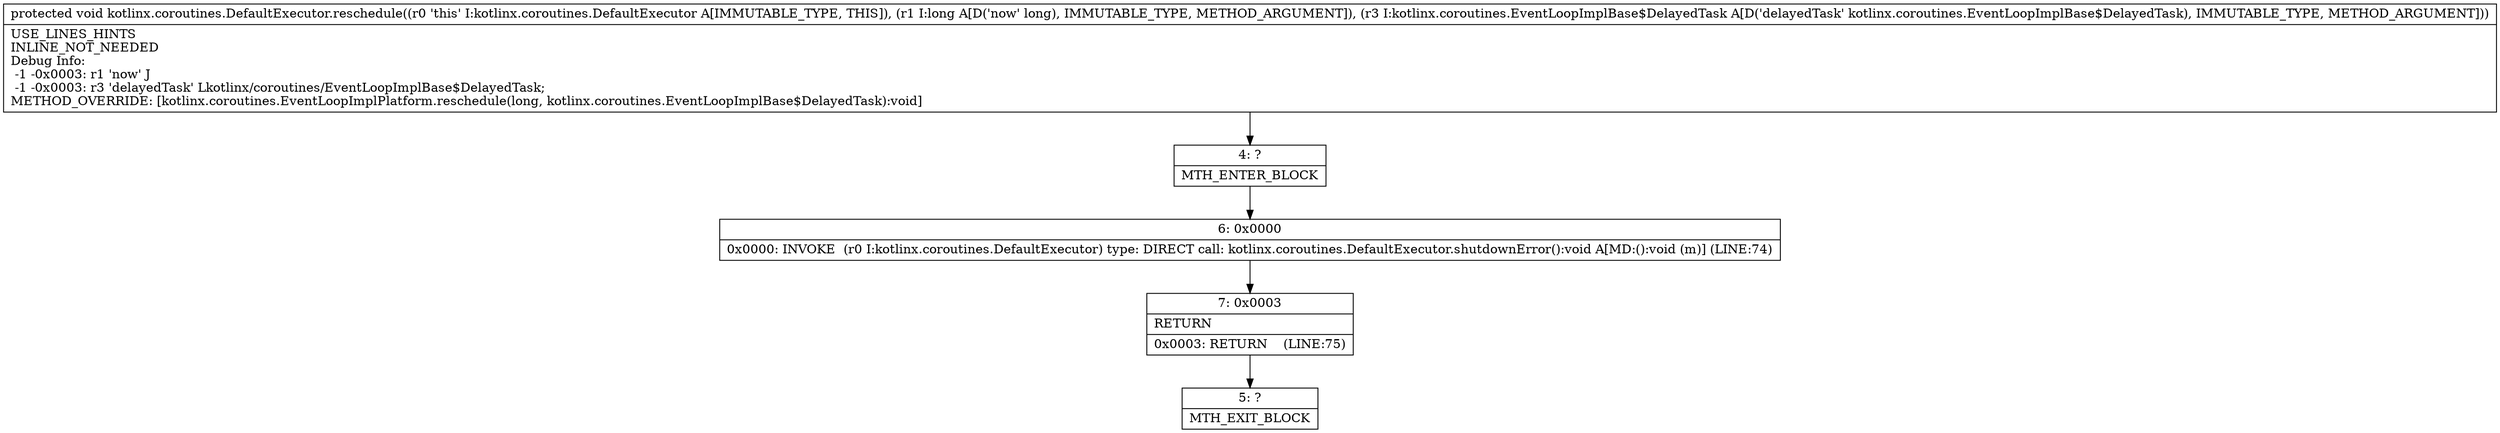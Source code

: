 digraph "CFG forkotlinx.coroutines.DefaultExecutor.reschedule(JLkotlinx\/coroutines\/EventLoopImplBase$DelayedTask;)V" {
Node_4 [shape=record,label="{4\:\ ?|MTH_ENTER_BLOCK\l}"];
Node_6 [shape=record,label="{6\:\ 0x0000|0x0000: INVOKE  (r0 I:kotlinx.coroutines.DefaultExecutor) type: DIRECT call: kotlinx.coroutines.DefaultExecutor.shutdownError():void A[MD:():void (m)] (LINE:74)\l}"];
Node_7 [shape=record,label="{7\:\ 0x0003|RETURN\l|0x0003: RETURN    (LINE:75)\l}"];
Node_5 [shape=record,label="{5\:\ ?|MTH_EXIT_BLOCK\l}"];
MethodNode[shape=record,label="{protected void kotlinx.coroutines.DefaultExecutor.reschedule((r0 'this' I:kotlinx.coroutines.DefaultExecutor A[IMMUTABLE_TYPE, THIS]), (r1 I:long A[D('now' long), IMMUTABLE_TYPE, METHOD_ARGUMENT]), (r3 I:kotlinx.coroutines.EventLoopImplBase$DelayedTask A[D('delayedTask' kotlinx.coroutines.EventLoopImplBase$DelayedTask), IMMUTABLE_TYPE, METHOD_ARGUMENT]))  | USE_LINES_HINTS\lINLINE_NOT_NEEDED\lDebug Info:\l  \-1 \-0x0003: r1 'now' J\l  \-1 \-0x0003: r3 'delayedTask' Lkotlinx\/coroutines\/EventLoopImplBase$DelayedTask;\lMETHOD_OVERRIDE: [kotlinx.coroutines.EventLoopImplPlatform.reschedule(long, kotlinx.coroutines.EventLoopImplBase$DelayedTask):void]\l}"];
MethodNode -> Node_4;Node_4 -> Node_6;
Node_6 -> Node_7;
Node_7 -> Node_5;
}

